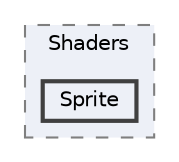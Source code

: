 digraph "external/spine-runtimes/spine-unity/Assets/Spine/Runtime/spine-unity/Shaders/Sprite"
{
 // LATEX_PDF_SIZE
  bgcolor="transparent";
  edge [fontname=Helvetica,fontsize=10,labelfontname=Helvetica,labelfontsize=10];
  node [fontname=Helvetica,fontsize=10,shape=box,height=0.2,width=0.4];
  compound=true
  subgraph clusterdir_ce9c47b4fd3399518bc8e17b8e03afd6 {
    graph [ bgcolor="#edf0f7", pencolor="grey50", label="Shaders", fontname=Helvetica,fontsize=10 style="filled,dashed", URL="dir_ce9c47b4fd3399518bc8e17b8e03afd6.html",tooltip=""]
  dir_a53294a280e59d27c0716a078d908723 [label="Sprite", fillcolor="#edf0f7", color="grey25", style="filled,bold", URL="dir_a53294a280e59d27c0716a078d908723.html",tooltip=""];
  }
}
